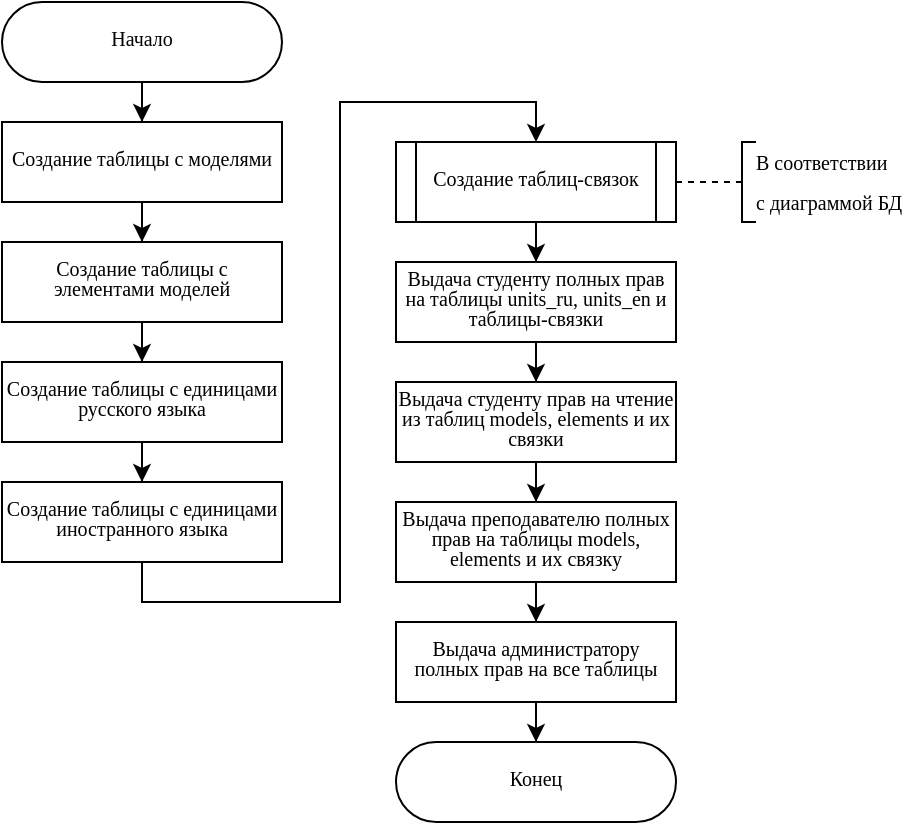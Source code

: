 <mxfile version="21.0.6" type="device"><diagram name="Страница 1" id="yTA-qojXN6ErmiRB62vM"><mxGraphModel dx="868" dy="445" grid="1" gridSize="10" guides="1" tooltips="1" connect="1" arrows="1" fold="1" page="1" pageScale="1" pageWidth="827" pageHeight="1169" math="0" shadow="0"><root><mxCell id="0"/><mxCell id="1" parent="0"/><mxCell id="lTlrSVG3eGUHGa9zJ6vP-14" style="edgeStyle=orthogonalEdgeStyle;rounded=0;orthogonalLoop=1;jettySize=auto;html=1;entryX=0.5;entryY=0;entryDx=0;entryDy=0;" edge="1" parent="1" source="lTlrSVG3eGUHGa9zJ6vP-1" target="lTlrSVG3eGUHGa9zJ6vP-3"><mxGeometry relative="1" as="geometry"/></mxCell><mxCell id="lTlrSVG3eGUHGa9zJ6vP-1" value="&lt;p style=&quot;line-height: 1 ; font-size: 10px&quot;&gt;Начало&lt;/p&gt;" style="shape=stencil(vZXxboMgEMafhj9dUNwDLG57j9NelRTBIKv27YegWdHq1s3OmJD7Dn/3nZyRsKytoEGSUAk1EvZKkiTHkku7WrHySkp92PkwnmJoGyyMF8+gOeQCfaY1Wp2w4wczIrisUHMzZNkboS92z3CzrFBSWghXsg0yV3kLAy7ts7T3sLH8JYgay6/RoB5NepUk7z/HPj0/Bhw/yG+Indzv7nc/cOg4ftTB7QaOf49lmVXWhptlORSnUqsPebhp5siFKJRQ2oZ+dbVIwuh4bTfTwPDhLRJTulZn/OpydizpJntCgC5WCWOkZ1l9CWMBusTIgqKjgDJ4m22H2CzlPoKet5FWBoaXGlTbtiu4vOo4vm34jo7nhPQPPdN/6fmuU3bTuxgip65Mrp1ZpfGbkfa/hY2qqxtc6UUFp/o/mBM+AQ==);whiteSpace=wrap;html=1;aspect=fixed;fontFamily=Times New Roman;fontSize=10;spacingBottom=4;" vertex="1" parent="1"><mxGeometry x="343" y="250" width="140" height="40" as="geometry"/></mxCell><mxCell id="lTlrSVG3eGUHGa9zJ6vP-2" value="&lt;p style=&quot;line-height: 1 ; font-size: 10px&quot;&gt;Конец&lt;/p&gt;" style="shape=stencil(vZVhboMwDIVPk59MgbADTGy7h0tdiBoSFLJCb7+QgNZAYesGQwj07PD5mRhBWNaUUCNJqIQKCXslSYLyaK82VHqdUi9bL+NRQ1NjbnzwAprDQaDPNEarM7b8aAYElyVqbvoseyP0xa7pT5blSkoL4Uo2QeYmb2HApX2Wdh42lL8Gqrb8Cg3qwaSPkuT959in533A8U5+Q+zofnO/24FDx/FeG7cZOP49lmU2sjTcLDtAfi60+rBf2j0zJy5EroTSVvq7q0USRodjvZka+g9vlhjTlbrgV5eTbUlX2SMCdL5IGJSeZPU11AJ0gZEFRScBRfA2mxaxnoe7CDreRFoZ6F9qUG3druDypuP4vuEHOp4S0j/0TP+l54d22U3vbIhcdGFy7cwqjd+MtP8trFRdXOBKzyq4qP9/ucAn);whiteSpace=wrap;html=1;aspect=fixed;fontFamily=Times New Roman;fontSize=10;spacingBottom=4;" vertex="1" parent="1"><mxGeometry x="540" y="620" width="140" height="40" as="geometry"/></mxCell><mxCell id="lTlrSVG3eGUHGa9zJ6vP-15" style="edgeStyle=orthogonalEdgeStyle;rounded=0;orthogonalLoop=1;jettySize=auto;html=1;" edge="1" parent="1" source="lTlrSVG3eGUHGa9zJ6vP-3" target="lTlrSVG3eGUHGa9zJ6vP-4"><mxGeometry relative="1" as="geometry"/></mxCell><mxCell id="lTlrSVG3eGUHGa9zJ6vP-3" value="&lt;p style=&quot;line-height: 1&quot;&gt;Создание таблицы с моделями&lt;/p&gt;" style="shape=stencil(tVTRboMwDPyavFYh2T5gYtt/pKlXotIkcrJ1/fuaGKQiBq0mQEjgu3B3Bhyh69SYCEJJb84g9LtQKmKwkBLdEdww9iK5vHBZDbVJEWxm8MegM/sWmEkZwwku7pB7CecbQJc7Vn8I+UZrulPXNnhPIi74NGLueBIzztOz8pfFevvrqIqkf4YM2IdkVKjP52V3r9sIVxvlHcsO6VfPu57wOHG11YdbTbj6v6yuCZn7uXW9N/Z0xPDtD3+G+XJta0MbkEq+Fi+htOyP5Wai6QZvQgw0dmO7PE4PRn/OmPCJd0FnGqZWA8KDN8G7yYLr7IJiPXEoKG99BbgB);whiteSpace=wrap;html=1;aspect=fixed;fontFamily=Times New Roman;fontSize=10;spacingBottom=4;" vertex="1" parent="1"><mxGeometry x="343" y="310" width="140" height="40" as="geometry"/></mxCell><mxCell id="lTlrSVG3eGUHGa9zJ6vP-16" style="edgeStyle=orthogonalEdgeStyle;rounded=0;orthogonalLoop=1;jettySize=auto;html=1;" edge="1" parent="1" source="lTlrSVG3eGUHGa9zJ6vP-4" target="lTlrSVG3eGUHGa9zJ6vP-5"><mxGeometry relative="1" as="geometry"/></mxCell><mxCell id="lTlrSVG3eGUHGa9zJ6vP-4" value="&lt;p style=&quot;line-height: 1&quot;&gt;Создание таблицы с элементами моделей&lt;/p&gt;" style="shape=stencil(tVTRboMwDPyavFYh2T5gYtt/pKlXotIkcrJ1/fuaGKQiBq0mQEjgu3B3Bhyh69SYCEJJb84g9LtQKmKwkBLdEdww9iK5vHBZDbVJEWxm8MegM/sWmEkZwwku7pB7CecbQJc7Vn8I+UZrulPXNnhPIi74NGLueBIzztOz8pfFevvrqIqkf4YM2IdkVKjP52V3r9sIVxvlHcsO6VfPu57wOHG11YdbTbj6v6yuCZn7uXW9N/Z0xPDtD3+G+XJta0MbkEq+Fi+htOyP5Wai6QZvQgw0dmO7PE4PRn/OmPCJd0FnGqZWA8KDN8G7yYLr7IJiPXEoKG99BbgB);whiteSpace=wrap;html=1;aspect=fixed;fontFamily=Times New Roman;fontSize=10;spacingBottom=4;" vertex="1" parent="1"><mxGeometry x="343" y="370" width="140" height="40" as="geometry"/></mxCell><mxCell id="lTlrSVG3eGUHGa9zJ6vP-17" style="edgeStyle=orthogonalEdgeStyle;rounded=0;orthogonalLoop=1;jettySize=auto;html=1;" edge="1" parent="1" source="lTlrSVG3eGUHGa9zJ6vP-5" target="lTlrSVG3eGUHGa9zJ6vP-6"><mxGeometry relative="1" as="geometry"/></mxCell><mxCell id="lTlrSVG3eGUHGa9zJ6vP-5" value="&lt;p style=&quot;line-height: 1&quot;&gt;Создание таблицы с единицами русского языка&lt;/p&gt;" style="shape=stencil(tVTRboMwDPyavFYh2T5gYtt/pKlXotIkcrJ1/fuaGKQiBq0mQEjgu3B3Bhyh69SYCEJJb84g9LtQKmKwkBLdEdww9iK5vHBZDbVJEWxm8MegM/sWmEkZwwku7pB7CecbQJc7Vn8I+UZrulPXNnhPIi74NGLueBIzztOz8pfFevvrqIqkf4YM2IdkVKjP52V3r9sIVxvlHcsO6VfPu57wOHG11YdbTbj6v6yuCZn7uXW9N/Z0xPDtD3+G+XJta0MbkEq+Fi+htOyP5Wai6QZvQgw0dmO7PE4PRn/OmPCJd0FnGqZWA8KDN8G7yYLr7IJiPXEoKG99BbgB);whiteSpace=wrap;html=1;aspect=fixed;fontFamily=Times New Roman;fontSize=10;spacingBottom=4;" vertex="1" parent="1"><mxGeometry x="343" y="430" width="140" height="40" as="geometry"/></mxCell><mxCell id="lTlrSVG3eGUHGa9zJ6vP-18" style="edgeStyle=orthogonalEdgeStyle;rounded=0;orthogonalLoop=1;jettySize=auto;html=1;entryX=0.5;entryY=0;entryDx=0;entryDy=0;" edge="1" parent="1" source="lTlrSVG3eGUHGa9zJ6vP-6" target="lTlrSVG3eGUHGa9zJ6vP-8"><mxGeometry relative="1" as="geometry"><Array as="points"><mxPoint x="413" y="550"/><mxPoint x="512" y="550"/><mxPoint x="512" y="300"/><mxPoint x="610" y="300"/></Array></mxGeometry></mxCell><mxCell id="lTlrSVG3eGUHGa9zJ6vP-6" value="&lt;p style=&quot;line-height: 1&quot;&gt;Создание таблицы с единицами иностранного языка&lt;/p&gt;" style="shape=stencil(tVTRboMwDPyavFYh2T5gYtt/pKlXotIkcrJ1/fuaGKQiBq0mQEjgu3B3Bhyh69SYCEJJb84g9LtQKmKwkBLdEdww9iK5vHBZDbVJEWxm8MegM/sWmEkZwwku7pB7CecbQJc7Vn8I+UZrulPXNnhPIi74NGLueBIzztOz8pfFevvrqIqkf4YM2IdkVKjP52V3r9sIVxvlHcsO6VfPu57wOHG11YdbTbj6v6yuCZn7uXW9N/Z0xPDtD3+G+XJta0MbkEq+Fi+htOyP5Wai6QZvQgw0dmO7PE4PRn/OmPCJd0FnGqZWA8KDN8G7yYLr7IJiPXEoKG99BbgB);whiteSpace=wrap;html=1;aspect=fixed;fontFamily=Times New Roman;fontSize=10;spacingBottom=4;" vertex="1" parent="1"><mxGeometry x="343" y="490" width="140" height="40" as="geometry"/></mxCell><mxCell id="lTlrSVG3eGUHGa9zJ6vP-19" style="edgeStyle=orthogonalEdgeStyle;rounded=0;orthogonalLoop=1;jettySize=auto;html=1;entryX=0.5;entryY=0;entryDx=0;entryDy=0;" edge="1" parent="1" source="lTlrSVG3eGUHGa9zJ6vP-8" target="lTlrSVG3eGUHGa9zJ6vP-11"><mxGeometry relative="1" as="geometry"/></mxCell><mxCell id="lTlrSVG3eGUHGa9zJ6vP-8" value="Создание таблиц-связок" style="shape=stencil(tVVRboQgED0Nvw1Ce4DGtvdg2Wkli0CA7ra37wiSrFHcdqvGxMx78uYN4yDhbeiEA8KoET0Q/kIYcx6ctxJCwACZLsOPNIeXHDYlFsGBjBk8C6/EQUNmQvT2BBd1jKOEMh14FQeWvxL6jO8MN2+lNQZFlDVhwlzxKCaUwbX0K4uN6b8nkUP9HiL40WRGCXv7vezD0z7CzU5+p7LF/eZ+txOeOm72atxmws39srxFpPZx8/Yg5OnD209zXDTzrrSWVluPYX6mXIRxOl7rxTgxDN6MKLQfxnZ9nG6Mfi0x4rPcCa0UjKVaDzd2Ip8m95fb2zNcNXWx3mXpoqCVqSus70nFBP+/C/4XG8utKVx1h9OyWYsSmn8fCfgB);whiteSpace=wrap;html=1;aspect=fixed;fontFamily=Times New Roman;fontSize=10;spacingBottom=4;rounded=0;shadow=0;sketch=0;spacingLeft=10;spacingRight=10;" vertex="1" parent="1"><mxGeometry x="540" y="320" width="140" height="40" as="geometry"/></mxCell><mxCell id="lTlrSVG3eGUHGa9zJ6vP-9" value="&lt;p style=&quot;line-height: 100%; font-size: 10px;&quot;&gt;В соответствии&lt;/p&gt;&lt;p style=&quot;line-height: 100%; font-size: 10px;&quot;&gt;с диаграммой БД&lt;/p&gt;" style="strokeWidth=1;html=1;shape=stencil(rZXNcoMgFIWfhm2HiH2ADk2X3XTRNdHbyiSAAzRp377I1YnUnxjtTBbcc835uAdGCeOuEjWQjGqhgLBnkmWFUQq0D6sgV6jlFMtLWgpXQ+FROwsrxeEE2HHemiNcZOlbB6krsDK6sj2hT+GZ5sd4YbQOJtJol3R6/WAmZLMj+o1m9OERMT9tjVUdCAo82ES9TvaKAsleVpN2y0hvK0jpRB33Fun9ftJuHWm/mbTwlDaDlh7SBIjxoExdS8YPojh+WvOly9Ht1aK58oNG11bmDNd953QsofHJO4eT1D0Hxv7ZIV9h8WeMeYsY7yClqE5Ey/iHsTCTOb5tZoh3HUo6zLJIS+EqKMO6XfTv4YbDmIePJ3kzlPi3QaJRxa9BFH4B);align=left;labelPosition=right;pointerEvents=1;gradientColor=#ffffff;spacing=0;fontSize=10;shadow=0;spacingBottom=1;fontFamily=Times New Roman;" vertex="1" parent="1"><mxGeometry x="680" y="320" width="40" height="40" as="geometry"/></mxCell><mxCell id="lTlrSVG3eGUHGa9zJ6vP-23" style="edgeStyle=orthogonalEdgeStyle;rounded=0;orthogonalLoop=1;jettySize=auto;html=1;" edge="1" parent="1" source="lTlrSVG3eGUHGa9zJ6vP-10" target="lTlrSVG3eGUHGa9zJ6vP-2"><mxGeometry relative="1" as="geometry"/></mxCell><mxCell id="lTlrSVG3eGUHGa9zJ6vP-10" value="&lt;p style=&quot;line-height: 1&quot;&gt;Выдача администратору полных прав на все таблицы&lt;/p&gt;" style="shape=stencil(tVTRboMwDPyavFYh2T5gYtt/pKlXotIkcrJ1/fuaGKQiBq0mQEjgu3B3Bhyh69SYCEJJb84g9LtQKmKwkBLdEdww9iK5vHBZDbVJEWxm8MegM/sWmEkZwwku7pB7CecbQJc7Vn8I+UZrulPXNnhPIi74NGLueBIzztOz8pfFevvrqIqkf4YM2IdkVKjP52V3r9sIVxvlHcsO6VfPu57wOHG11YdbTbj6v6yuCZn7uXW9N/Z0xPDtD3+G+XJta0MbkEq+Fi+htOyP5Wai6QZvQgw0dmO7PE4PRn/OmPCJd0FnGqZWA8KDN8G7yYLr7IJiPXEoKG99BbgB);whiteSpace=wrap;html=1;aspect=fixed;fontFamily=Times New Roman;fontSize=10;spacingBottom=4;" vertex="1" parent="1"><mxGeometry x="540" y="560" width="140" height="40" as="geometry"/></mxCell><mxCell id="lTlrSVG3eGUHGa9zJ6vP-20" style="edgeStyle=orthogonalEdgeStyle;rounded=0;orthogonalLoop=1;jettySize=auto;html=1;" edge="1" parent="1" source="lTlrSVG3eGUHGa9zJ6vP-11" target="lTlrSVG3eGUHGa9zJ6vP-12"><mxGeometry relative="1" as="geometry"/></mxCell><mxCell id="lTlrSVG3eGUHGa9zJ6vP-11" value="&lt;p style=&quot;line-height: 1&quot;&gt;Выдача студенту полных прав на таблицы units_ru, units_en и таблицы-связки&lt;/p&gt;" style="shape=stencil(tVTRboMwDPyavFYh2T5gYtt/pKlXotIkcrJ1/fuaGKQiBq0mQEjgu3B3Bhyh69SYCEJJb84g9LtQKmKwkBLdEdww9iK5vHBZDbVJEWxm8MegM/sWmEkZwwku7pB7CecbQJc7Vn8I+UZrulPXNnhPIi74NGLueBIzztOz8pfFevvrqIqkf4YM2IdkVKjP52V3r9sIVxvlHcsO6VfPu57wOHG11YdbTbj6v6yuCZn7uXW9N/Z0xPDtD3+G+XJta0MbkEq+Fi+htOyP5Wai6QZvQgw0dmO7PE4PRn/OmPCJd0FnGqZWA8KDN8G7yYLr7IJiPXEoKG99BbgB);whiteSpace=wrap;html=1;aspect=fixed;fontFamily=Times New Roman;fontSize=10;spacingBottom=4;" vertex="1" parent="1"><mxGeometry x="540" y="380" width="140" height="40" as="geometry"/></mxCell><mxCell id="lTlrSVG3eGUHGa9zJ6vP-21" style="edgeStyle=orthogonalEdgeStyle;rounded=0;orthogonalLoop=1;jettySize=auto;html=1;entryX=0.5;entryY=0;entryDx=0;entryDy=0;" edge="1" parent="1" source="lTlrSVG3eGUHGa9zJ6vP-12" target="lTlrSVG3eGUHGa9zJ6vP-13"><mxGeometry relative="1" as="geometry"/></mxCell><mxCell id="lTlrSVG3eGUHGa9zJ6vP-12" value="&lt;p style=&quot;line-height: 1&quot;&gt;Выдача студенту прав на чтение из таблиц models, elements и их связки&lt;/p&gt;" style="shape=stencil(tVTRboMwDPyavFYh2T5gYtt/pKlXotIkcrJ1/fuaGKQiBq0mQEjgu3B3Bhyh69SYCEJJb84g9LtQKmKwkBLdEdww9iK5vHBZDbVJEWxm8MegM/sWmEkZwwku7pB7CecbQJc7Vn8I+UZrulPXNnhPIi74NGLueBIzztOz8pfFevvrqIqkf4YM2IdkVKjP52V3r9sIVxvlHcsO6VfPu57wOHG11YdbTbj6v6yuCZn7uXW9N/Z0xPDtD3+G+XJta0MbkEq+Fi+htOyP5Wai6QZvQgw0dmO7PE4PRn/OmPCJd0FnGqZWA8KDN8G7yYLr7IJiPXEoKG99BbgB);whiteSpace=wrap;html=1;aspect=fixed;fontFamily=Times New Roman;fontSize=10;spacingBottom=4;" vertex="1" parent="1"><mxGeometry x="540" y="440" width="140" height="40" as="geometry"/></mxCell><mxCell id="lTlrSVG3eGUHGa9zJ6vP-22" style="edgeStyle=orthogonalEdgeStyle;rounded=0;orthogonalLoop=1;jettySize=auto;html=1;" edge="1" parent="1" source="lTlrSVG3eGUHGa9zJ6vP-13" target="lTlrSVG3eGUHGa9zJ6vP-10"><mxGeometry relative="1" as="geometry"/></mxCell><mxCell id="lTlrSVG3eGUHGa9zJ6vP-13" value="&lt;p style=&quot;line-height: 1&quot;&gt;Выдача преподавателю полных прав на таблицы models, elements и их связку&lt;/p&gt;" style="shape=stencil(tVTRboMwDPyavFYh2T5gYtt/pKlXotIkcrJ1/fuaGKQiBq0mQEjgu3B3Bhyh69SYCEJJb84g9LtQKmKwkBLdEdww9iK5vHBZDbVJEWxm8MegM/sWmEkZwwku7pB7CecbQJc7Vn8I+UZrulPXNnhPIi74NGLueBIzztOz8pfFevvrqIqkf4YM2IdkVKjP52V3r9sIVxvlHcsO6VfPu57wOHG11YdbTbj6v6yuCZn7uXW9N/Z0xPDtD3+G+XJta0MbkEq+Fi+htOyP5Wai6QZvQgw0dmO7PE4PRn/OmPCJd0FnGqZWA8KDN8G7yYLr7IJiPXEoKG99BbgB);whiteSpace=wrap;html=1;aspect=fixed;fontFamily=Times New Roman;fontSize=10;spacingBottom=4;" vertex="1" parent="1"><mxGeometry x="540" y="500" width="140" height="40" as="geometry"/></mxCell></root></mxGraphModel></diagram></mxfile>